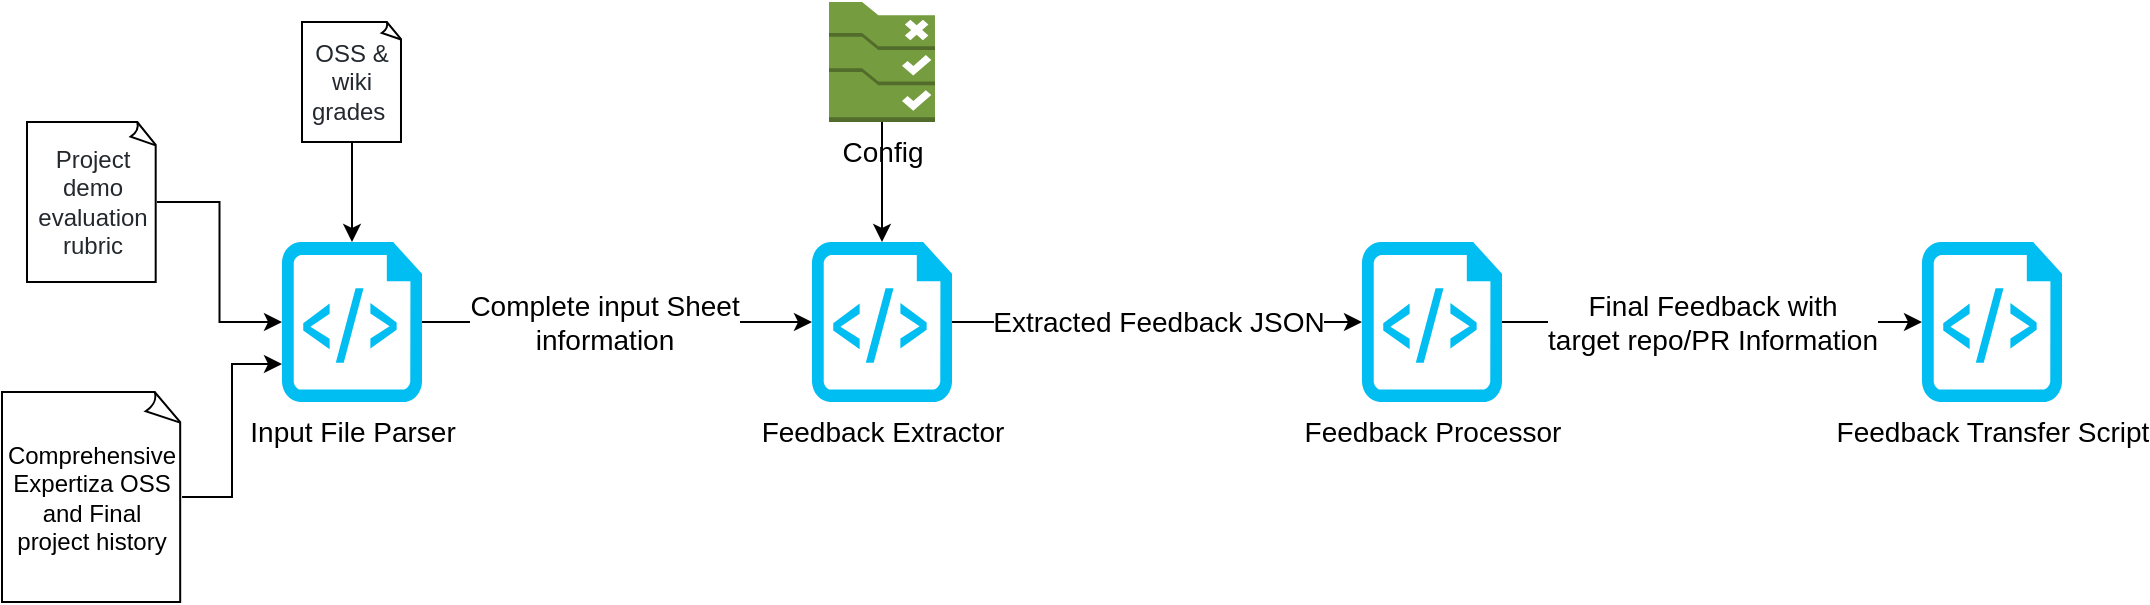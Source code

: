 <mxfile version="15.9.4" type="device"><diagram id="MeS-cgh1M3Q2bW00Wcwt" name="Page-1"><mxGraphModel dx="1186" dy="614" grid="1" gridSize="10" guides="1" tooltips="1" connect="1" arrows="1" fold="1" page="1" pageScale="1" pageWidth="850" pageHeight="1100" math="0" shadow="0"><root><mxCell id="0"/><mxCell id="1" parent="0"/><mxCell id="3NK9bzVF5_V10hdjBp3g-13" style="edgeStyle=orthogonalEdgeStyle;rounded=0;orthogonalLoop=1;jettySize=auto;html=1;entryX=0;entryY=0.5;entryDx=0;entryDy=0;entryPerimeter=0;fontSize=8;" edge="1" parent="1" source="3NK9bzVF5_V10hdjBp3g-2" target="3NK9bzVF5_V10hdjBp3g-3"><mxGeometry relative="1" as="geometry"/></mxCell><mxCell id="3NK9bzVF5_V10hdjBp3g-14" value="&lt;font style=&quot;font-size: 14px&quot;&gt;Complete input Sheet &lt;br&gt;information&lt;/font&gt;" style="edgeLabel;html=1;align=center;verticalAlign=middle;resizable=0;points=[];fontSize=8;" vertex="1" connectable="0" parent="3NK9bzVF5_V10hdjBp3g-13"><mxGeometry x="-0.156" relative="1" as="geometry"><mxPoint x="8" as="offset"/></mxGeometry></mxCell><mxCell id="3NK9bzVF5_V10hdjBp3g-2" value="&lt;font style=&quot;font-size: 14px&quot;&gt;Input File Parser&lt;/font&gt;" style="verticalLabelPosition=bottom;html=1;verticalAlign=top;align=center;strokeColor=none;fillColor=#00BEF2;shape=mxgraph.azure.script_file;pointerEvents=1;" vertex="1" parent="1"><mxGeometry x="160" y="240" width="70" height="80" as="geometry"/></mxCell><mxCell id="3NK9bzVF5_V10hdjBp3g-17" value="&lt;font style=&quot;font-size: 14px&quot;&gt;Extracted Feedback JSON&lt;/font&gt;" style="edgeStyle=orthogonalEdgeStyle;rounded=0;orthogonalLoop=1;jettySize=auto;html=1;entryX=0;entryY=0.5;entryDx=0;entryDy=0;entryPerimeter=0;fontSize=12;" edge="1" parent="1" source="3NK9bzVF5_V10hdjBp3g-3" target="3NK9bzVF5_V10hdjBp3g-4"><mxGeometry relative="1" as="geometry"/></mxCell><mxCell id="3NK9bzVF5_V10hdjBp3g-3" value="&lt;font style=&quot;font-size: 14px&quot;&gt;Feedback Extractor&lt;/font&gt;" style="verticalLabelPosition=bottom;html=1;verticalAlign=top;align=center;strokeColor=none;fillColor=#00BEF2;shape=mxgraph.azure.script_file;pointerEvents=1;" vertex="1" parent="1"><mxGeometry x="425" y="240" width="70" height="80" as="geometry"/></mxCell><mxCell id="3NK9bzVF5_V10hdjBp3g-18" value="Final Feedback with &lt;br&gt;target repo/PR Information" style="edgeStyle=orthogonalEdgeStyle;rounded=0;orthogonalLoop=1;jettySize=auto;html=1;entryX=0;entryY=0.5;entryDx=0;entryDy=0;entryPerimeter=0;fontSize=14;" edge="1" parent="1" source="3NK9bzVF5_V10hdjBp3g-4" target="3NK9bzVF5_V10hdjBp3g-5"><mxGeometry relative="1" as="geometry"/></mxCell><mxCell id="3NK9bzVF5_V10hdjBp3g-4" value="&lt;font style=&quot;font-size: 14px&quot;&gt;Feedback Processor&lt;/font&gt;" style="verticalLabelPosition=bottom;html=1;verticalAlign=top;align=center;strokeColor=none;fillColor=#00BEF2;shape=mxgraph.azure.script_file;pointerEvents=1;" vertex="1" parent="1"><mxGeometry x="700" y="240" width="70" height="80" as="geometry"/></mxCell><mxCell id="3NK9bzVF5_V10hdjBp3g-5" value="&lt;font style=&quot;font-size: 14px&quot;&gt;Feedback Transfer Script&lt;/font&gt;" style="verticalLabelPosition=bottom;html=1;verticalAlign=top;align=center;strokeColor=none;fillColor=#00BEF2;shape=mxgraph.azure.script_file;pointerEvents=1;" vertex="1" parent="1"><mxGeometry x="980" y="240" width="70" height="80" as="geometry"/></mxCell><mxCell id="3NK9bzVF5_V10hdjBp3g-9" style="edgeStyle=orthogonalEdgeStyle;rounded=0;orthogonalLoop=1;jettySize=auto;html=1;entryX=0.5;entryY=0;entryDx=0;entryDy=0;entryPerimeter=0;fontSize=8;" edge="1" parent="1" source="3NK9bzVF5_V10hdjBp3g-6" target="3NK9bzVF5_V10hdjBp3g-2"><mxGeometry relative="1" as="geometry"/></mxCell><mxCell id="3NK9bzVF5_V10hdjBp3g-6" value="&lt;span style=&quot;color: rgb(36 , 41 , 47) ; font-family: , &amp;#34;system-ui&amp;#34; , &amp;#34;segoe ui&amp;#34; , &amp;#34;helvetica&amp;#34; , &amp;#34;arial&amp;#34; , sans-serif , &amp;#34;apple color emoji&amp;#34; , &amp;#34;segoe ui emoji&amp;#34; ; text-align: left ; background-color: rgb(255 , 255 , 255)&quot;&gt;&lt;font style=&quot;font-size: 12px&quot;&gt;OSS &amp;amp; wiki grades&amp;nbsp;&lt;/font&gt;&lt;/span&gt;" style="whiteSpace=wrap;html=1;shape=mxgraph.basic.document" vertex="1" parent="1"><mxGeometry x="170" y="130" width="50" height="60" as="geometry"/></mxCell><mxCell id="3NK9bzVF5_V10hdjBp3g-10" style="edgeStyle=orthogonalEdgeStyle;rounded=0;orthogonalLoop=1;jettySize=auto;html=1;entryX=0;entryY=0.5;entryDx=0;entryDy=0;entryPerimeter=0;fontSize=8;" edge="1" parent="1" source="3NK9bzVF5_V10hdjBp3g-7" target="3NK9bzVF5_V10hdjBp3g-2"><mxGeometry relative="1" as="geometry"/></mxCell><mxCell id="3NK9bzVF5_V10hdjBp3g-7" value="&lt;span style=&quot;color: rgb(36 , 41 , 47) ; font-family: , &amp;#34;system-ui&amp;#34; , &amp;#34;segoe ui&amp;#34; , &amp;#34;helvetica&amp;#34; , &amp;#34;arial&amp;#34; , sans-serif , &amp;#34;apple color emoji&amp;#34; , &amp;#34;segoe ui emoji&amp;#34; ; text-align: left ; background-color: rgb(255 , 255 , 255)&quot;&gt;&lt;font style=&quot;font-size: 12px&quot;&gt;Project demo evaluation rubric&lt;/font&gt;&lt;/span&gt;" style="whiteSpace=wrap;html=1;shape=mxgraph.basic.document" vertex="1" parent="1"><mxGeometry x="32.5" y="180" width="65" height="80" as="geometry"/></mxCell><mxCell id="3NK9bzVF5_V10hdjBp3g-12" style="edgeStyle=orthogonalEdgeStyle;rounded=0;orthogonalLoop=1;jettySize=auto;html=1;entryX=0;entryY=0.763;entryDx=0;entryDy=0;entryPerimeter=0;fontSize=8;" edge="1" parent="1" source="3NK9bzVF5_V10hdjBp3g-8" target="3NK9bzVF5_V10hdjBp3g-2"><mxGeometry relative="1" as="geometry"/></mxCell><mxCell id="3NK9bzVF5_V10hdjBp3g-8" value="&lt;font style=&quot;font-size: 12px&quot;&gt;Comprehensive Expertiza OSS and Final project history&lt;/font&gt;" style="whiteSpace=wrap;html=1;shape=mxgraph.basic.document" vertex="1" parent="1"><mxGeometry x="20" y="315" width="90" height="105" as="geometry"/></mxCell><mxCell id="3NK9bzVF5_V10hdjBp3g-16" style="edgeStyle=orthogonalEdgeStyle;rounded=0;orthogonalLoop=1;jettySize=auto;html=1;entryX=0.5;entryY=0;entryDx=0;entryDy=0;entryPerimeter=0;fontSize=14;" edge="1" parent="1" source="3NK9bzVF5_V10hdjBp3g-15" target="3NK9bzVF5_V10hdjBp3g-3"><mxGeometry relative="1" as="geometry"/></mxCell><mxCell id="3NK9bzVF5_V10hdjBp3g-15" value="&lt;font style=&quot;font-size: 14px&quot;&gt;Config&lt;/font&gt;" style="outlineConnect=0;dashed=0;verticalLabelPosition=bottom;verticalAlign=top;align=center;html=1;shape=mxgraph.aws3.config_rule;fillColor=#759C3E;gradientColor=none;fontSize=8;" vertex="1" parent="1"><mxGeometry x="433.5" y="120" width="53" height="60" as="geometry"/></mxCell></root></mxGraphModel></diagram></mxfile>